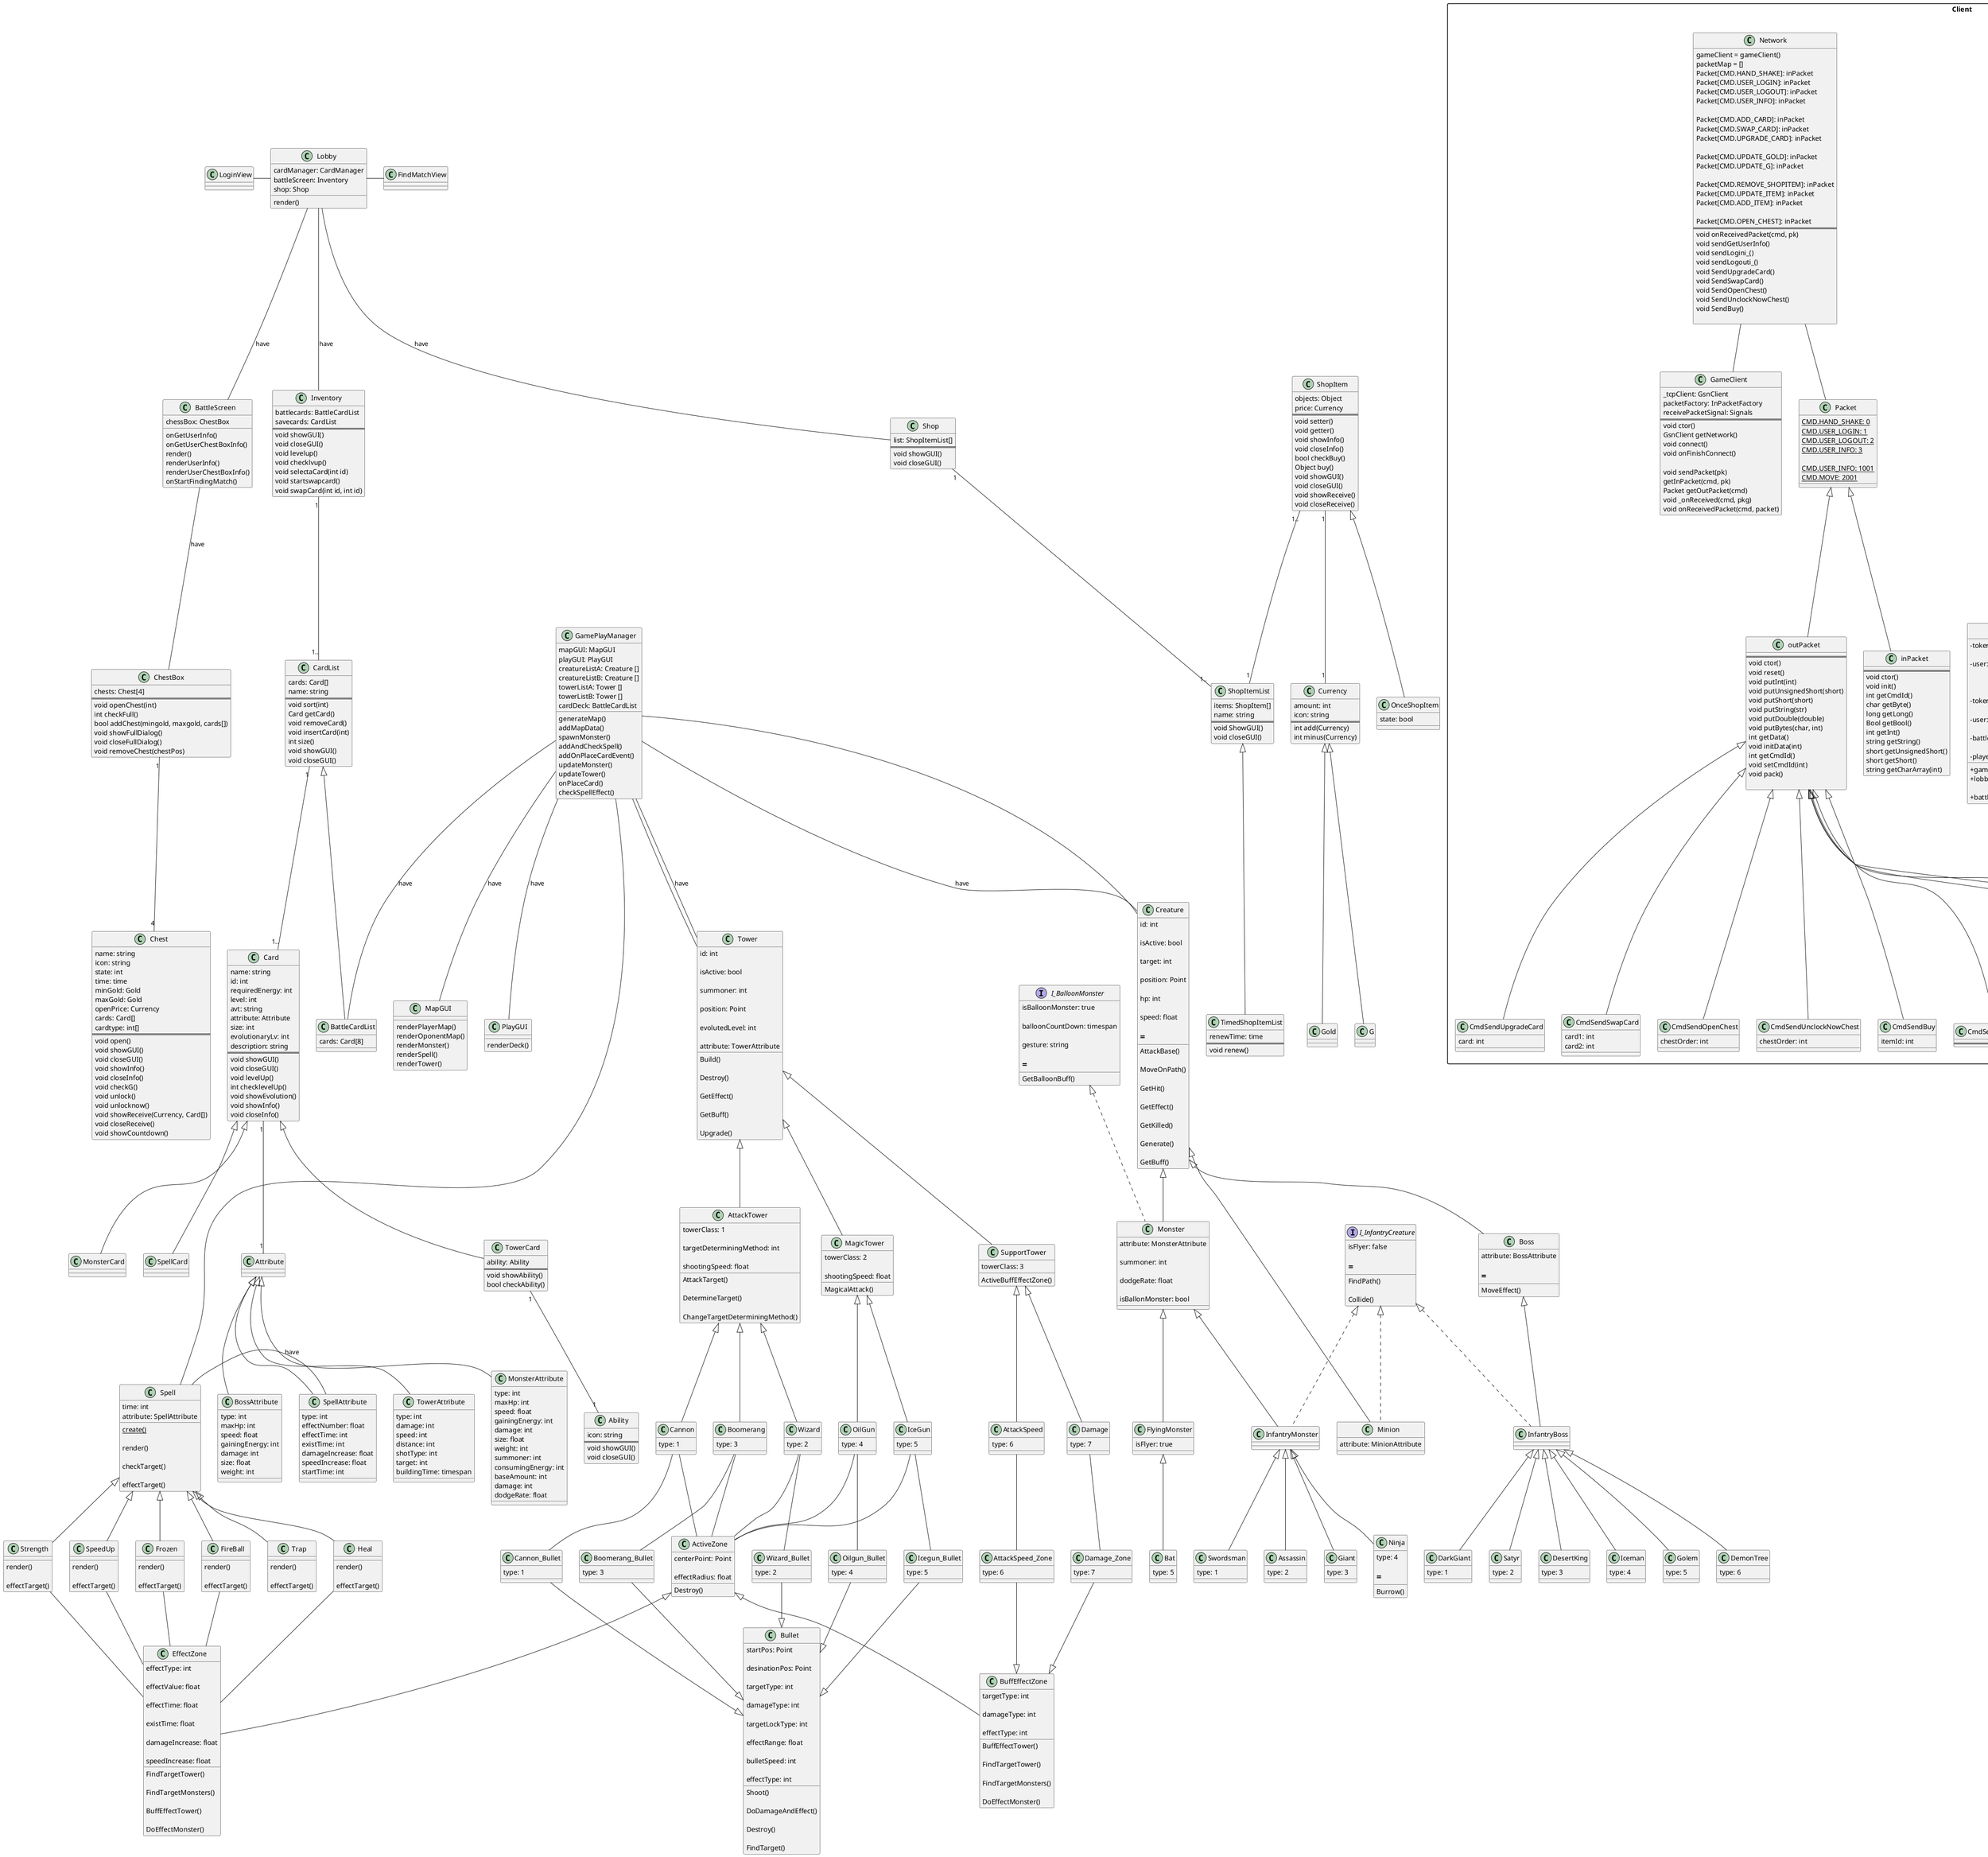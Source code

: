 @startuml 

class MapGUI { 
renderPlayerMap()
renderOponentMap()
renderMonster() 
renderSpell() 
renderTower()
} 

class PlayGUI { 
renderDeck()
}
  

class GamePlayManager { 

mapGUI: MapGUI 
playGUI: PlayGUI
creatureListA: Creature [] 
creatureListB: Creature [] 
towerListA: Tower [] 
towerListB: Tower [] 
cardDeck: BattleCardList
  
generateMap() 
addMapData()
spawnMonster() 
addAndCheckSpell()
addOnPlaceCardEvent()
updateMonster() 
updateTower() 
onPlaceCard() 
checkSpellEffect() 
} 

GamePlayManager -- MapGUI: have 
GamePlayManager -- PlayGUI: have
GamePlayManager -- BattleCardList: have
GamePlayManager -- Tower: have
GamePlayManager -- Creature: have
  

class Lobby { 
cardManager: CardManager 
battleScreen: Inventory 
shop: Shop 
render() 
} 


class BattleScreen { 

chessBox: ChestBox 

onGetUserInfo()
onGetUserChestBoxInfo()
render() 
renderUserInfo()
renderUserChestBoxInfo()
onStartFindingMatch() 
  
} 

  

Lobby--Inventory: have 

Lobby--BattleScreen: have 

Lobby--Shop: have 

BattleScreen--ChestBox: have

Lobby- FindMatchView 

  
class Spell { 

time: int
attribute: SpellAttribute

{static} create() 

render() 

checkTarget() 

effectTarget() 

} 

  

class FireBall { 

render() 

effectTarget() 

} 

  

class Heal { 

render() 

effectTarget() 

} 

  

class Strength { 

render() 

effectTarget() 

} 

  

class SpeedUp { 

render() 

effectTarget() 

} 

  

class Frozen { 

render() 

effectTarget() 

} 

  

class Trap { 

render() 

effectTarget() 

} 

class EffectZone { 

effectType: int

effectValue: float  

effectTime: float  

existTime: float  

damageIncrease: float  

speedIncrease: float

FindTargetTower() 

FindTargetMonsters() 

BuffEffectTower() 

DoEffectMonster() 

} 

Spell<|--Heal 

Spell<|--SpeedUp 

Spell<|--Frozen 

Spell<|--Trap 

Spell<|--Strength 

Spell<|--FireBall 

Heal -- EffectZone
SpeedUp -- EffectZone
Frozen -- EffectZone
Strength -- EffectZone
FireBall -- EffectZone

Spell - SpellAttribute: have 

LoginView - Lobby 
 
GamePlayManager--Creature 

GamePlayManager--Tower 

GamePlayManager--Spell 

 

 

class PlayerInfo{
    id: int
    name: string
    Ava: img
    credit: int
    gold: Gold
    g: G
    ==
    void getter()
    void setter()
}

class Attribute{
}

class TowerAttribute{
    type: int
    damage: int
    speed: int
    distance: int
    shotType: int
    target: int
    buildingTime: timespan
}


class SpellAttribute {
    type: int
    effectNumber: float 
    effectTime: int 
    existTime: int 
    damageIncrease: float 
    speedIncrease: float 
    startTime: int 
}

class MonsterAttribute{
    type: int   
    maxHp: int 
    speed: float 
    gainingEnergy: int  
    damage: int 
    size: float 
    weight: int 
    summoner: int 
    consumingEnergy: int  
    baseAmount: int 
    damage: int
    dodgeRate: float 
}

class BossAttribute { 
    type: int 
    maxHp: int 
    speed: float 
    gainingEnergy: int  
    damage: int 
    size: float 
    weight: int 
}

class Card{
    name: string
    id: int
    requiredEnergy: int
    level: int
    avt: string
    attribute: Attribute
    size: int
    evolutionaryLv: int
    description: string
    ==
    void showGUI()
    void closeGUI()
    void levelUp()
    int checklevelUp()
    void showEvolution()
    void showInfo()
    void closeInfo()
}

class TowerCard{
    ability: Ability
    ==
    void showAbility()
    bool checkAbility()
}

class MonsterCard{

}

class SpellCard{

}

class Ability{
    icon: string
    ==
    void showGUI()
    void closeGUI()
}

class CardList{
    cards: Card[]
    name: string
    ==
    void sort(int)
    Card getCard()
    void removeCard()
    void insertCard(int)
    int size()
    void showGUI()
    void closeGUI()
}

class BattleCardList{
    cards: Card[8]
}

class Inventory{
    battlecards: BattleCardList
    savecards: CardList
    ==
    void showGUI()
    void closeGUI()
    void levelup()
    void checklvup()
    void selectaCard(int id)
    void startswapcard()
    void swapCard(int id, int id)
}

Attribute <|-- TowerAttribute
Attribute  <|-- MonsterAttribute
Attribute  <|--  SpellAttribute
Attribute  <|--  BossAttribute

Card "1" -- "1" Attribute
Card <|-- SpellCard 
Card <|-- MonsterCard
Card <|-- TowerCard

CardList <|-- BattleCardList

CardList "1" -- "1.." Card
Inventory "1" -- "1.." CardList

TowerCard "1" -- "1" Ability



class Chest{
    name: string
    icon: string
    state: int
    time: time
    minGold: Gold
    maxGold: Gold
    openPrice: Currency
    cards: Card[]
    cardtype: int[]
    ==
    void open()
    void showGUI()
    void closeGUI()
    void showInfo()
    void closeInfo()
    void checkG()
    void unlock()
    void unlocknow()
    void showReceive(Currency, Card[])
    void closeReceive()
    void showCountdown()
}

class ChestBox{
    chests: Chest[4]
    ==
    void openChest(int)
    int checkFull()
    bool addChest(mingold, maxgold, cards[])
    void showFullDialog()
    void closeFullDialog()
    void removeChest(chestPos)
}

ChestBox "1" -- "4" Chest

class Currency{
    amount: int
    icon: string
    ==
    int add(Currency)
    int minus(Currency)
}

class Gold{}

class G{}

class ShopItem{
    objects: Object
    price: Currency
    ==
    void setter()
    void getter()
    void showInfo()
    void closeInfo()
    bool checkBuy()
    Object buy()
    void showGUI()
    void closeGUI() 
    void showReceive()
    void closeReceive()
}

class OnceShopItem{
    state: bool
}


class ShopItemList{
    items: ShopItem[]
    name: string
    ==
    void ShowGUI()
    void closeGUI()
}

class TimedShopItemList{
    renewTime: time
    ==
    void renew()
}

class Shop{
    list: ShopItemList[]
    ==
    void showGUI()
    void closeGUI()
}

Currency <|-- Gold
Currency <|-- G

ShopItem <|-- OnceShopItem

ShopItem "1" -- "1" Currency

ShopItemList <|-- TimedShopItemList

ShopItem "1.." -- "1" ShopItemList

Shop "1" -- "1.." ShopItemList




class Login{
    id: string
    ==
    void callLogin()
}


class sPlayerInfo{
    id: int
    pw: char[60]
    name: char[15]
    Ava: img
    credit: int
    login_time: time
    logout_time: time
    gold: Gold
    g: G
    ==
    void getter()
    void setter()
}

class sAttribute{
    type: int
}

class sTowerAttribute{
    type: int
    damage: int
    speed: int
    distance: int
    shotType: int
    target: int
    buildingTime: timespan
}


class sSpellAttribute {
    type: int
    effectNumber: float 
    effectTime: int 
    existTime: int 
    damageIncrease: float 
    speedIncrease: float 
    startTime: int 
}

class sMonsterAttribute{
    type: int   
    maxHp: int 
    speed: float 
    gainingEnergy: int  
    damage: int 
    size: float 
    weight: int 
    summoner: int 
    consumingEnergy: int  
    baseAmount: int 
    damage: int
    dodgeRate: float 
}

class sBossAttribute { 
    type: int 
    maxHp: int 
    speed: float 
    gainingEnergy: int  
    damage: int 
    size: float 
    weight: int 
}

class sAbility{
    icon: string
    type: int
}

class sCard{
    name: string
    id: int
    requiredEnergy: int
    level: int
    avt: string
    attribute: sAttribute
    size: int
    evolutionaryLv: int
    description: string
    ==
    void levelUp()
    bool checklvup()
}

class sCardList{
    cards: Card[]
    name: string
    ==
    void sort(int)
    void removeCard()
    void insertCard(int type)
}

class sBattleCardList{
    cards: Card[8]
}

class sInventory{
    battlecards: BattleCardList
    savecards: CardList
    ==
    void swapCard(int id, int id);
    void addCard(int id);
    void levelupCard(int id);
}

sAttribute <|-- sTowerAttribute
sAttribute <|-- sMonsterAttribute
sAttribute <|-- sSpellAttribute
sAbility <|-- sBossAttribute

sCard <|-- sTowerCard
sCard <|-- sMonsterCard
sCard <|-- sSpellCard

sCardList -- sCard
sCardList <|-- sBattleCardList
sInventory -- sCardList

sCard -- sAttribute

sTowerCard -- sAbility





class sChestBox{
    chests: Chest[4]
    ==
    void openChest(int)
    int checkFull()
    bool addChest(mingold, maxgold, cards[])
    void removeChest(chestPos)
}


class sChest{
    name: string
    icon: string
    state: int
    time: time
    minGold: Gold
    maxGold: Gold
    minCard: int
    openPrice: Currency
    cards: Card[]
    cardtype: int[]
    ==
    pair<Gold, Card[]> open()
    void unlock()
    void unlocknow()
    bool checkG()
    void checkTime()
}



sChestBox "1" -- "4" sChest









class sCurrency{
    amount: int
    icon: string
    ==
    int add(sCurrency)
    int minus(sCurrency)
}

class sGold{}

class sG{}

class sShopItem{
    objects: Object
    price: sCurrency
    ==
    bool checkBuy()
    void buy()
}

class sOnceShopItem{
    state: bool
}


class sShopItemList{
    items: ShopItem[]
    name: string
}

class sTimedShopItemList{
    renewTime: time
    ==
    void checkrenew()
    void renew()
}

class sShop{
    list: ShopItemList[]
    ==
    void checkrenewTime()
}

sCurrency <|-- sGold
sCurrency <|-- sG

sShopItem -- sCurrency

sShopItem <|-- sOnceShopItem

sShopItemList -- sShopItem

sTimedShopItemList --|> sShopItemList

sShop -- sShopItemList



 

class Creature{ 

id: int 

isActive: bool 

target: int 

position: Point 

hp: int 

speed: float 

== 

AttackBase() 

MoveOnPath() 

GetHit() 

GetEffect() 

GetKilled() 

Generate() 

GetBuff() 

} 

  

  

class Monster{ 

attribute: MonsterAttribute

summoner: int 

dodgeRate: float 

isBallonMonster: bool 

} 

  

interface I_BalloonMonster{ 

isBalloonMonster: true 

balloonCountDown: timespan 

gesture: string 

== 

GetBalloonBuff() 

} 

  

interface I_InfantryCreature{ 

isFlyer: false 

== 

FindPath() 

Collide() 

} 

  

class InfantryMonster{ 

} 

  

class FlyingMonster{ 

isFlyer: true 

} 

  

class Swordsman{ 

type: 1 

} 

class Assassin{ 

type: 2 

} 

class Giant{ 

type: 3 

} 

class Ninja{ 

type: 4 

== 

Burrow() 

} 

class Bat{ 

type: 5 

} 

  

  

class Minion{ 

attribute: MinionAttribute

} 

  

class Boss{ 

attribute: BossAttribute

== 

MoveEffect() 

} 

  

class InfantryBoss{ 

} 

  

class DarkGiant{ 

type: 1 

} 

class Satyr{ 

type: 2 

} 

class DesertKing{ 

type: 3 

} 

class Iceman{ 

type: 4 

} 

class Golem{ 

type: 5 

} 

class DemonTree{ 

type: 6 

} 

  

Creature <|-- Monster 

Creature <|-- Minion 

Creature <|--  Boss 

  

Monster <|-- InfantryMonster 

Monster <|-- FlyingMonster 

  

InfantryMonster <|-- Swordsman 

InfantryMonster <|-- Assassin 

InfantryMonster <|--  Giant 

InfantryMonster <|--  Ninja 

  

FlyingMonster <|-- Bat 

  

Boss <|-- InfantryBoss 

  

InfantryBoss  <|-- DarkGiant 

InfantryBoss  <|-- Satyr 

InfantryBoss  <|-- DesertKing 

InfantryBoss  <|-- Iceman 

InfantryBoss  <|-- Golem 

InfantryBoss  <|-- DemonTree 

  

I_BalloonMonster <|.. Monster 

  

I_InfantryCreature <|.. InfantryMonster 

I_InfantryCreature <|.. InfantryBoss 

I_InfantryCreature <|.. Minion 

 

 

class Tower { 

id: int 

isActive: bool 

summoner: int 

position: Point 

evolutedLevel: int 

attribute: TowerAttribute

Build() 

Destroy() 

GetEffect() 

GetBuff() 

Upgrade() 

} 

  

class AttackTower { 

towerClass: 1 

targetDeterminingMethod: int 

shootingSpeed: float 

AttackTarget() 

DetermineTarget() 

ChangeTargetDeterminingMethod() 

} 

  

class MagicTower { 

towerClass: 2 

shootingSpeed: float 

MagicalAttack() 

} 

  

class SupportTower { 

towerClass: 3 

ActiveBuffEffectZone() 

} 

  

class Cannon { 

type: 1 

} 

  

class Wizard { 

type: 2 

} 

  

class Boomerang { 

type: 3 

} 

  

class OilGun { 

type: 4 

} 

  

class IceGun { 

type: 5 

} 

  

class AttackSpeed { 

type: 6 

} 

  

class Damage { 

type: 7 

} 

  

class Cannon_Bullet { 

type: 1 

} 

  

class Wizard_Bullet { 

type: 2 

} 

  

class Boomerang_Bullet { 

type: 3 

} 

  

class Oilgun_Bullet { 

type: 4 

} 

  

class Icegun_Bullet { 

type: 5 

} 

  

class AttackSpeed_Zone { 

type: 6 

} 

  

class Damage_Zone { 

type: 7 

} 

  

class Bullet { 

startPos: Point 

desinationPos: Point 

targetType: int 

damageType: int 

targetLockType: int 

effectRange: float 

bulletSpeed: int 

effectType: int 

Shoot() 

DoDamageAndEffect() 

Destroy() 

FindTarget() 

} 

  

class BuffEffectZone { 

targetType: int 

damageType: int 

effectType: int 

BuffEffectTower() 

FindTargetTower() 

FindTargetMonsters() 

DoEffectMonster() 

} 

  

class ActiveZone { 

centerPoint: Point 

effectRadius: float 

Destroy() 

} 

  

Tower <|-- AttackTower 

Tower <|-- MagicTower 

Tower <|-- SupportTower 

AttackTower <|-- Cannon 

AttackTower <|-- Wizard 

AttackTower <|-- Boomerang 

MagicTower <|-- OilGun 

MagicTower <|-- IceGun 

SupportTower <|-- AttackSpeed 

SupportTower <|-- Damage 

Cannon -- Cannon_Bullet 

Wizard -- Wizard_Bullet 

Boomerang -- Boomerang_Bullet 

OilGun -- Oilgun_Bullet 

IceGun -- Icegun_Bullet 

AttackSpeed -- AttackSpeed_Zone 

Damage -- Damage_Zone 

  

Cannon_Bullet --|> Bullet 

Wizard_Bullet --|> Bullet 

Boomerang_Bullet --|> Bullet 

Oilgun_Bullet --|> Bullet 

Icegun_Bullet --|> Bullet 

AttackSpeed_Zone --|> BuffEffectZone 

Damage_Zone --|> BuffEffectZone 

  

ActiveZone <|-- BuffEffectZone 
ActiveZone <|-- EffectZone 

  

Cannon -- ActiveZone 

Wizard -- ActiveZone 

Boomerang -- ActiveZone 

OilGun -- ActiveZone 

IceGun – ActiveZone 

 

 

 

skinparam packageStyle rectangle 

skinparam classAttributeIconSize 0 

  

package Client { 

class LoginView { 

+showView(): void 

} 

  

class LoginAction { 

-username: string 

-password: string 

-status: string 

+authenticate(): void 

+initClient(): void 

} 

  

LoginView "1" -- "1" LoginAction 

  

class Client { 

-token: string 

-user: User 

+gameView(): void 

} 

  

class ServerMessageManager { 

-connectionStatus: int 

-packageStatus: int 

-socket: Socket 

+receiveMessage(): void 

+sendMessage(): void 

} 

  

class User { 

-avatar: Image 

-name: string 

-level: int 

-rank: int 

-currencys: array<Currency> 

} 

  

Client o- User 

LoginAction "1" -- "0..1" Client 

LoginAction "1" - "1" ServerMessageManager 

} 

  

package Server { 

class Server { 

-authenticatorThread: Thread 

+initAuthenticator(): void 

} 

  

class AccountManager { 

+authenticateUser(): string 

} 

  

class ClientMessageManager { 

-userConnections: array<UserConnection> 

+receiveMessage(): string 

+sendMessage(): void 

} 

  

class UserConnection { 

-socket: Socket 

-status: int 

+initTCPConnection(): void 

} 

  

Server o- ClientMessageManager 

Server o-- AccountManager 

ClientMessageManager "1" -- "0..*" UserConnection 

} 

 

 

skinparam packageStyle rectangle 

skinparam classAttributeIconSize 0 

  

package Client { 

  

class Client { 

-token: string 

-user: User 

-battleListManager: BattleListManager 

-playerID: string 

+lobbyView(): void 

+battle(): void 

} 

  

class ServerMessageManager { 

-connectionStatus: int 

-packageStatus: int 

-socket: Socket 

+receiveMessage(): void 

+sendMessage(): void 

} 

  

class BattleListManager { 

-battleList: priorityQueuePool<UserID> 

-gamePlayManager: GamePlayManager 

-waitTime: Time 

-inputStream: istream 

-outputStream: ostream 

-playerBattleId: string 

-findMatchView: FindMatchView 

-rankConstraint: int 

+joinBattle(UserID: string): void 

+getBattleList(): void 

+checkBattle(UserID: string): void 

+leaveBattle(): void 

+showBattle(): void 

+listenerThread(): void 

+senderThread(): void 

+increaseRankConstraint(): void 

} 

  

class GamePlayManager {} 

  

class FindMatchView { 

-duration: Time 

+showView(): void 

} 

  

class User { 

-avatar: Image 

-name: string 

-level: int 

-rank: int 

-currencys: array<Currency> 

} 

  

Client o-- User 

BattleListManager o-- GamePlayManager 

BattleListManager *-- FindMatchView 

BattleListManager "1" - "1" ServerMessageManager 

Client o- BattleListManager 

} 

  

package Server { 

class Server { 

-channelThread: Thread 

-battleQueue: BattleQueueManager 

-battleManager: BattleManager 

+createNewChannel(userID1: string, userID2: string): void 

+getBattleQueue(): void 

} 

  

class AccountManager { 

+getUserRank(PlayerID: string): int 

} 

  

class BattleQueueManager { 

-battleList: Tree<UserID> 

+findPlayerRank(numOfPlayer: int, rank: int): int 

} 

  

class ClientMessageManager { 

-userConnections: array<UserConnection> 

+receiveMessage(): string 

+sendMessage(): void 

} 

  

class UserConnection { 

-socket: Socket 

-status: int 

+initTCPConnection(): void 

} 

  

Interface BattleManager { 

+initGamePlay() 

+updateGameState() 

} 

  

class BattlePlayerManager { 

-userID1: string 

-userID2: string 

-state: int 

+initGameplay() 

+updateGameState() 

} 

  

ClientMessageManager -o Server 

ClientMessageManager "1" -- "0..*" UserConnection 

Server o- BattleQueueManager 

BattleQueueManager "1" -- "1" AccountManager 

Server o-- BattlePlayerManager 

BattlePlayerManager --|> BattleManager 

} 

 

skinparam packageStyle rectangle 

skinparam classAttributeIconSize 0 

  

  

package Server { 

class Server { 

-channelThread: Thread 

-battleQueue: BattleQueueManager 

-battleManager: BattleManager 

+createNewChannel(userID1: string, userID2: string): void 

+getBattleQueue(): void 

} 

  

class AccountManager { 

+getUserRank(PlayerID: string): int 

} 

  

class BattleQueueManager { 

-battleList: Tree<UserID> 

+findPlayerRank(numOfPlayer: int, rank: int): int 

} 

  

Interface BattleManager { 

+initGamePlay() 

+updateGameState() 

} 

  

class BattleBotManager { 

-userID1: string 

-bot: Bot 

-state: int 

+initGameplay() 

+updateGameState() 

} 

  

class Bot { 

-botState: int 

+initTower(): void 

+initMonster(): void 

+initSpell(): void 

+findOptimalPath(): void 

+action(): Action 

} 

  

Interface Action { 

+Energy: int 

} 

  

class Attack { 

+spell(): void 

+createMonster(): void 

} 

  

class Defense { 

+buildTower(): void 

} 

  

Attack <|-- Action 

Defense <|-- Action 

Action "1..*" - "1" Bot 

Server o- BattleQueueManager 

BattleQueueManager "1" -- "1" AccountManager 

Server o-- BattleBotManager 

BattleBotManager --|> BattleManager 

Bot -o BattleBotManager 

} 




package Client{
    class GameClient{
        _tcpClient: GsnClient
        packetFactory: InPacketFactory
        receivePacketSignal: Signals
        ==
        void ctor()
        GsnClient getNetwork()
        void connect()
        void onFinishConnect()

        void sendPacket(pk)
        getInPacket(cmd, pk)
        Packet getOutPacket(cmd)
        void _onReceived(cmd, pkg)
        void onReceivedPacket(cmd, packet)
    }



    class Packet{
        {static} CMD.HAND_SHAKE: 0
        {static} CMD.USER_LOGIN: 1
        {static} CMD.USER_LOGOUT: 2
        {static} CMD.USER_INFO: 3

        {static} CMD.USER_INFO: 1001
        {static} CMD.MOVE: 2001
    }

    class outPacket{
        ==
        void ctor()
        void reset()
        void putInt(int)
        void putUnsignedShort(short)
        void putShort(short)
        void putString(str)
        void putDouble(double)
        void putBytes(char, int)
        int getData()
        void initData(int)
        int getCmdId()
        void setCmdId(int)
        void pack()

    }

    class CmdSendHandshake{
        ==
    }

    class CmdSendUserInfo{
        ==
    }

    class CmdSendLogin{

    }

    class CmdSendLogout{
        
    }

    class CmdSendUpgradeCard{
        card: int
    }

    class CmdSendSwapCard{
        card1: int
        card2: int
    }

    class CmdSendOpenChest{
        chestOrder: int
    }

    class CmdSendUnclockNowChest{
        chestOrder: int
    }

    class CmdSendBuy{
        itemId: int
    }
    
    class CmdDoneRenewItem{
        done: bool
    }

    class inPacket{
        ==
        void ctor()
        void init()
        int getCmdId()
        char getByte()
        long getLong()
        Bool getBool()
        int getInt()
        string getString()
        short getUnsignedShort()
        short getShort()
        string getCharArray(int)
    }

    class Network{
        gameClient = gameClient()
        packetMap = []
        Packet[CMD.HAND_SHAKE]: inPacket
        Packet[CMD.USER_LOGIN]: inPacket
        Packet[CMD.USER_LOGOUT]: inPacket
        Packet[CMD.USER_INFO]: inPacket

        Packet[CMD.ADD_CARD]: inPacket
        Packet[CMD.SWAP_CARD]: inPacket
        Packet[CMD.UPGRADE_CARD]: inPacket

        Packet[CMD.UPDATE_GOLD]: inPacket
        Packet[CMD.UPDATE_G]: inPacket
        
        Packet[CMD.REMOVE_SHOPITEM]: inPacket
        Packet[CMD.UPDATE_ITEM]: inPacket
        Packet[CMD.ADD_ITEM]: inPacket

        Packet[CMD.OPEN_CHEST]: inPacket
        ==
        void onReceivedPacket(cmd, pk)
        void sendGetUserInfo()
        void sendLogini_()
        void sendLogouti_()
        void SendUpgradeCard()
        void SendSwapCard()
        void SendOpenChest()
        void SendUnclockNowChest()
        void SendBuy()

    }

    Packet <|-- inPacket
    Packet <|-- outPacket

    outPacket <|-- CmdSendHandshake
    outPacket <|-- CmdSendUserInfo
    outPacket <|-- CmdSendLogin
    outPacket <|-- CmdSendLogout
    outPacket <|-- CmdSendUpgradeCard
    outPacket <|-- CmdSendSwapCard
    outPacket <|-- CmdSendOpenChest
    outPacket <|-- CmdSendUnclockNowChest
    outPacket <|-- CmdSendBuy


    Network -- GameClient
    Network -- Packet

}

package Server{

    class BaseMsg{
        id: int
        error: int
        ==
        void ctor(type, error)
        short getId()
        ByteBuffer makeBuffer()
        byte[] packBuffer()
        void putStr(ByteBuffer, String)
        void putLong(ByteBuffer, long)
        void putIntArray(ByteBuffer, int[])
        ...
        void createData()
        void unpackData()
    }

    class o_UserInfo{
        playerinfo: PlayerInfo
        ==
        void ctor(sPlayerInfo)
        void createData()
    }

    class o_AddCard{
        cardId: int
        amount: int
    }

    class o_SwapCard{
        card1: int
        card2: int
    }

    class o_UpgradeCard{
        cardId: int
    }

    class o_UpdateGold{
        Newamount: int
    }

    class o_UpdateG{
        Newamount: int
    }

    class o_RemoveShopItem{
        itemID: int
    }

    class o_UpdateShopItem{
        itemType: int
        cardIds: int[]
        cardAmount: int[]
        gold: int
        price: int
        pricetype: int
    }

    class o_AddShopItem{
        listId: int
        itemType: int
        cardIds: int[]
        cardAmount: int[]
        gold: int
        price: int
        pricetype: int
    }

    class o_OpenChest{
        chestId: int
    }

    class o_CountDownChest{
        chestId: int
    }


    BaseMsg <|-- o_i_UserInfo
    BaseMsg <|-- o_AddCard
    BaseMsg <|-- o_SwapCard
    BaseMsg <|-- o_UpgradeCard
    BaseMsg <|-- o_UpdateG
    BaseMsg <|-- o_UpdateGold
    BaseMsg <|-- o_RemoveShopItem
    BaseMsg <|-- o_UpdateShopItem
    BaseMsg <|-- o_AddShopItem
    BaseMsg <|-- o_OpenChest
    BaseMsg <|-- o_CountDownChest 

    

    class BaseCmd{
        id: int
        ==
        void ctor(byte[])
        int getId()
        string readString()
        byte readByte()
        ...
    }

    class i_Login{
        session: string
        userid: string
    }

    class i_UserInfo{
        userId: int
    }

    class i_UpgradeCard{
        cardId: int
    }

    class i_SwapCard{
        card1: int
        card2: int
    }

    class i_OpenChest{
        chestPos: int
    }

    class i_UnlocknowChest{
        chestPos: int
    }

    class i_Buy{
        itemId: int
    }

    BaseCmd <|--  i_Login
    BaseCmd <|-- i_UpgradeCard
    BaseCmd <|-- i_SwapCard
    BaseCmd <|-- i_OpenChest
    BaseCmd <|-- i_UnlocknowChest
    BaseCmd <|-- i_Buy




    class UserInfo{
        userid: String
        username: String 
        firstname: String 
        gender: String 
        ...
        ===
        void setter()
        void getter()
    }

    class BZExtension{}

    class Extension{
        ==
        void doLogin(short cmdId, ISession session, DataCmd objData)
        UserInfo getUserInfo(String username, int userId, String ipAddress)
    }

    class Handler{

    }

    BZExtension <|-- Extension


}

@enduml 